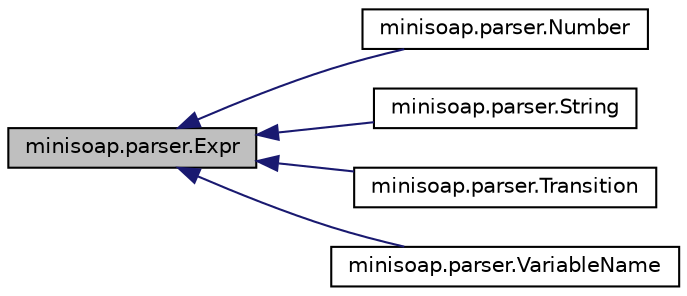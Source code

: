 digraph "minisoap.parser.Expr"
{
  edge [fontname="Helvetica",fontsize="10",labelfontname="Helvetica",labelfontsize="10"];
  node [fontname="Helvetica",fontsize="10",shape=record];
  rankdir="LR";
  Node0 [label="minisoap.parser.Expr",height=0.2,width=0.4,color="black", fillcolor="grey75", style="filled", fontcolor="black"];
  Node0 -> Node1 [dir="back",color="midnightblue",fontsize="10",style="solid",fontname="Helvetica"];
  Node1 [label="minisoap.parser.Number",height=0.2,width=0.4,color="black", fillcolor="white", style="filled",URL="$classminisoap_1_1parser_1_1Number.html"];
  Node0 -> Node2 [dir="back",color="midnightblue",fontsize="10",style="solid",fontname="Helvetica"];
  Node2 [label="minisoap.parser.String",height=0.2,width=0.4,color="black", fillcolor="white", style="filled",URL="$classminisoap_1_1parser_1_1String.html"];
  Node0 -> Node3 [dir="back",color="midnightblue",fontsize="10",style="solid",fontname="Helvetica"];
  Node3 [label="minisoap.parser.Transition",height=0.2,width=0.4,color="black", fillcolor="white", style="filled",URL="$classminisoap_1_1parser_1_1Transition.html"];
  Node0 -> Node4 [dir="back",color="midnightblue",fontsize="10",style="solid",fontname="Helvetica"];
  Node4 [label="minisoap.parser.VariableName",height=0.2,width=0.4,color="black", fillcolor="white", style="filled",URL="$classminisoap_1_1parser_1_1VariableName.html"];
}
